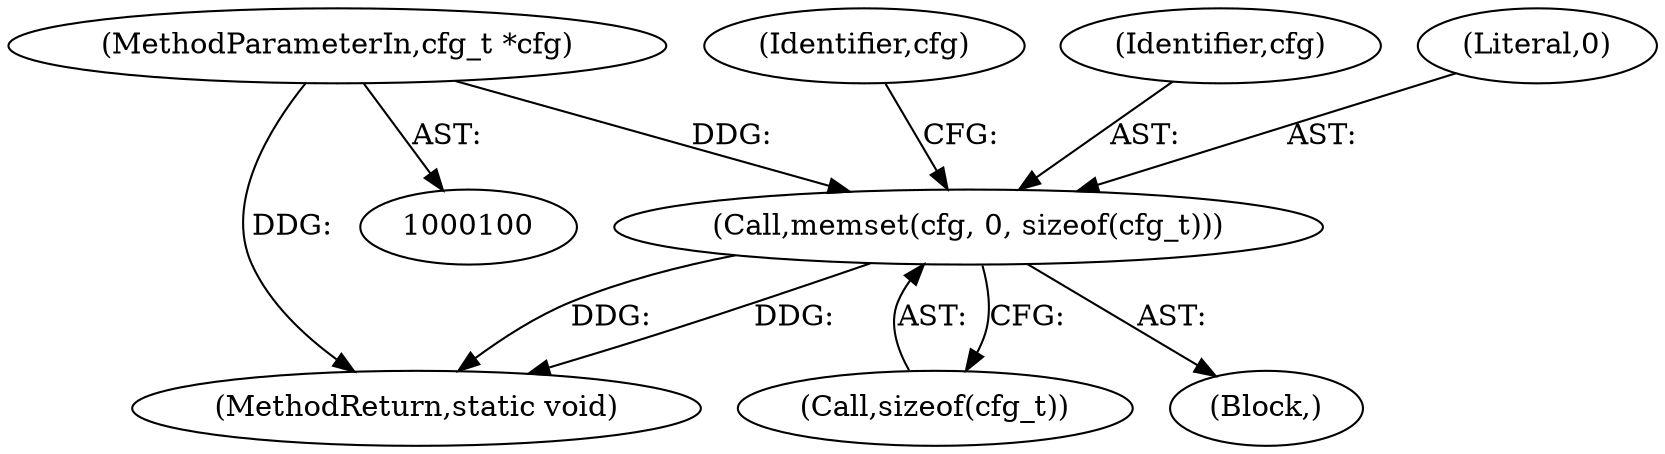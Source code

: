 digraph "0_pam-u2f_18b1914e32b74ff52000f10e97067e841e5fff62_0@API" {
"1000117" [label="(Call,memset(cfg, 0, sizeof(cfg_t)))"];
"1000104" [label="(MethodParameterIn,cfg_t *cfg)"];
"1000117" [label="(Call,memset(cfg, 0, sizeof(cfg_t)))"];
"1000120" [label="(Call,sizeof(cfg_t))"];
"1000124" [label="(Identifier,cfg)"];
"1000656" [label="(MethodReturn,static void)"];
"1000118" [label="(Identifier,cfg)"];
"1000105" [label="(Block,)"];
"1000104" [label="(MethodParameterIn,cfg_t *cfg)"];
"1000119" [label="(Literal,0)"];
"1000117" -> "1000105"  [label="AST: "];
"1000117" -> "1000120"  [label="CFG: "];
"1000118" -> "1000117"  [label="AST: "];
"1000119" -> "1000117"  [label="AST: "];
"1000120" -> "1000117"  [label="AST: "];
"1000124" -> "1000117"  [label="CFG: "];
"1000117" -> "1000656"  [label="DDG: "];
"1000117" -> "1000656"  [label="DDG: "];
"1000104" -> "1000117"  [label="DDG: "];
"1000104" -> "1000100"  [label="AST: "];
"1000104" -> "1000656"  [label="DDG: "];
}
